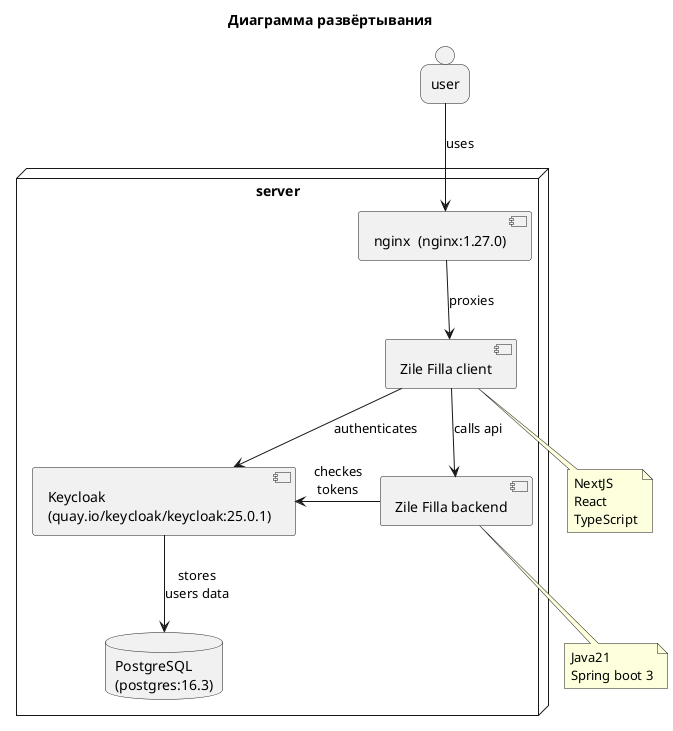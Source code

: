 @startuml D1-deploy
title
Диаграмма развёртывания
end title

person user

node server {
    component "nginx  (nginx:1.27.0)" as proxy
    component "Zile Filla backend" as backend
    component "Zile Filla client" as client
    component "Keycloak\n(quay.io/keycloak/keycloak:25.0.1)" as keycloak
    database "PostgreSQL\n(postgres:16.3)" as db
}

user --> proxy : uses
proxy --> client : proxies
client --> backend : calls api
client --> keycloak : authenticates
backend -left-> keycloak : checkes\ntokens
keycloak --> db : stores\nusers data

note bottom of backend : Java21\nSpring boot 3
note bottom of client : NextJS\nReact\nTypeScript
@enduml
